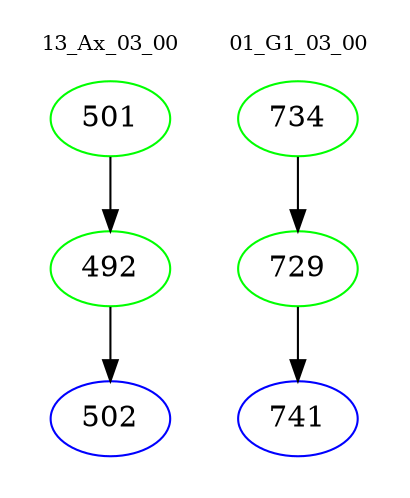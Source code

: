 digraph{
subgraph cluster_0 {
color = white
label = "13_Ax_03_00";
fontsize=10;
T0_501 [label="501", color="green"]
T0_501 -> T0_492 [color="black"]
T0_492 [label="492", color="green"]
T0_492 -> T0_502 [color="black"]
T0_502 [label="502", color="blue"]
}
subgraph cluster_1 {
color = white
label = "01_G1_03_00";
fontsize=10;
T1_734 [label="734", color="green"]
T1_734 -> T1_729 [color="black"]
T1_729 [label="729", color="green"]
T1_729 -> T1_741 [color="black"]
T1_741 [label="741", color="blue"]
}
}
